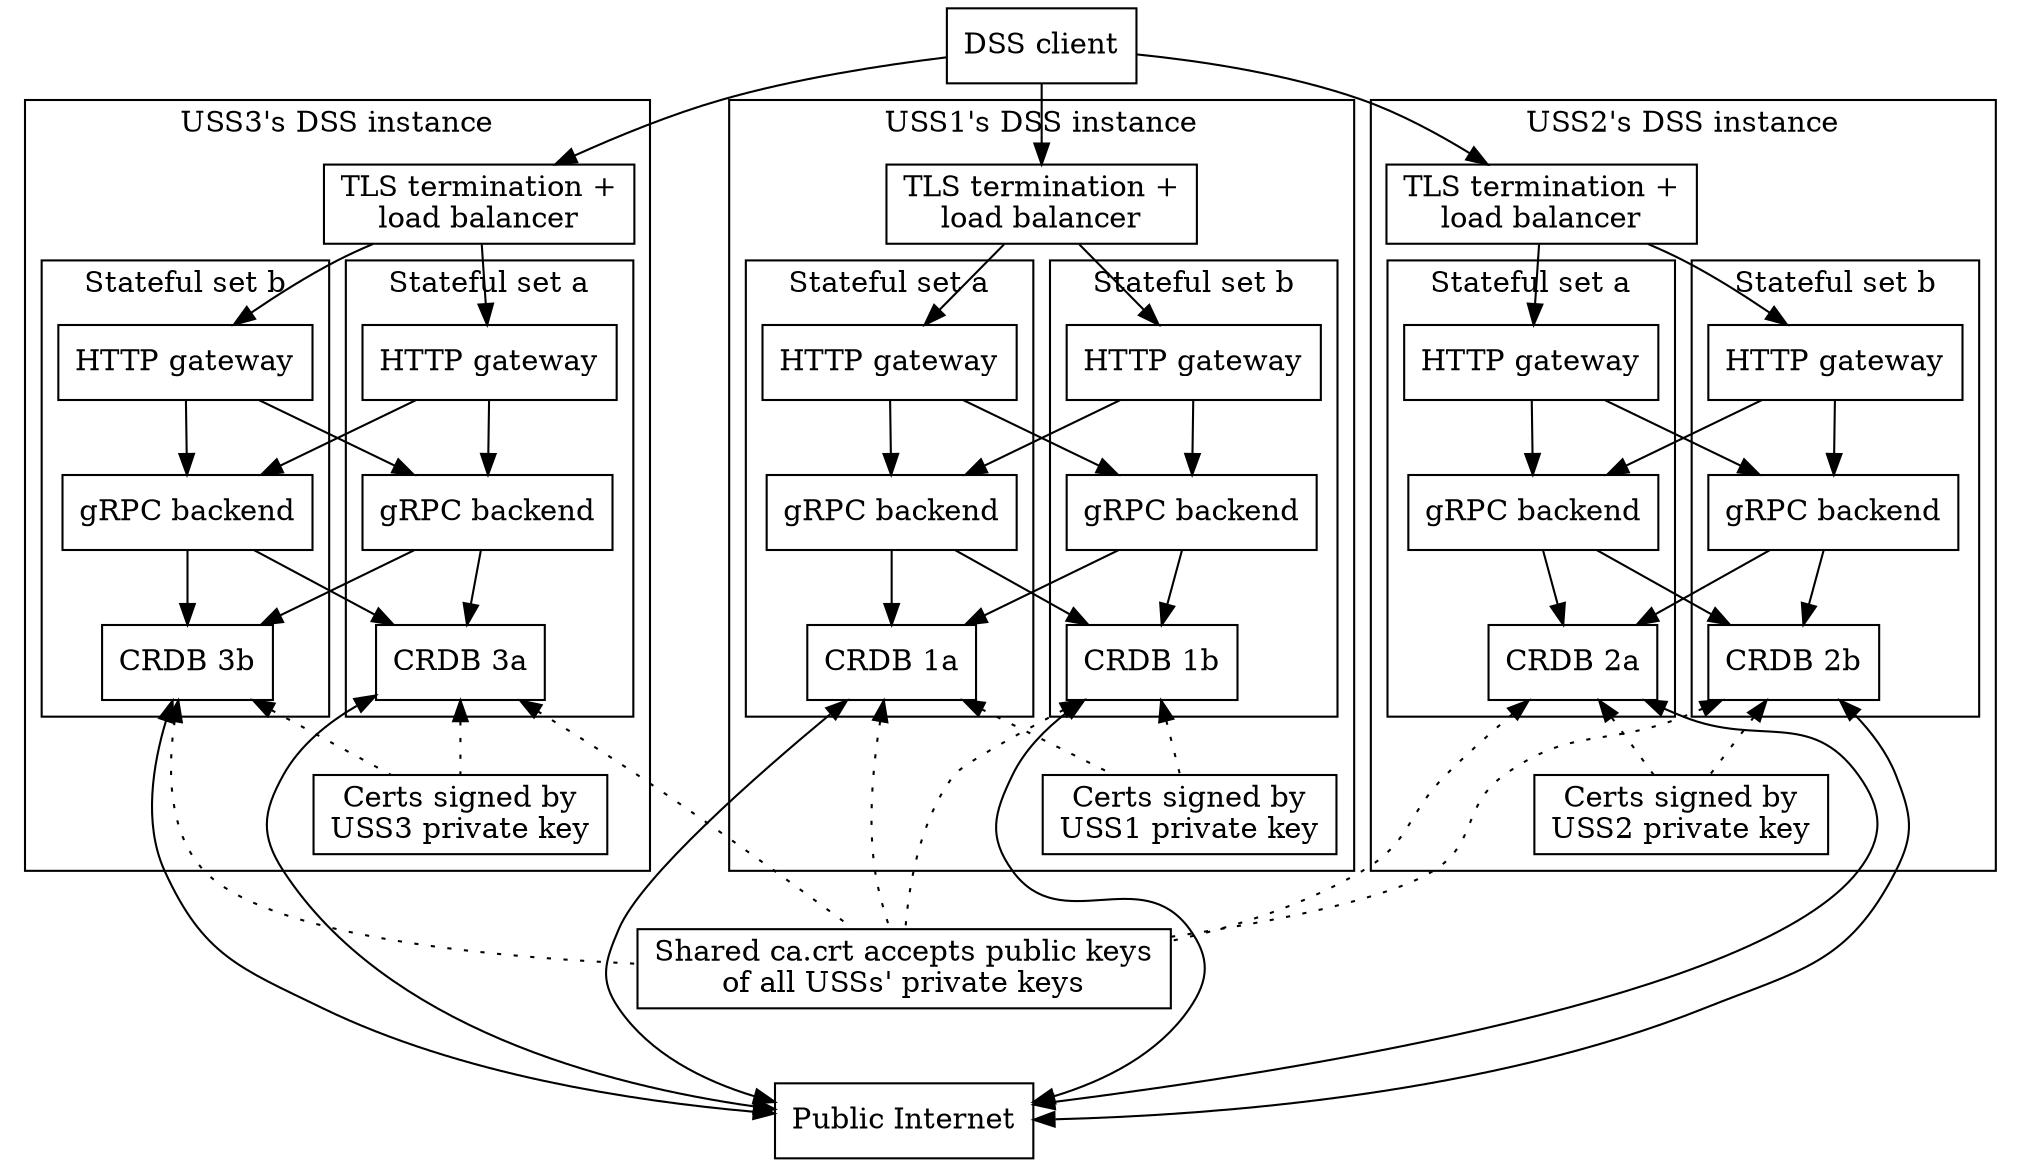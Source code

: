 // To render:
//   dot -Tpng -ogenerated/pool_architecture.png pool_architecture.gv
digraph G {
    node [shape=box];

    DSSClient [label="DSS client"]

    LoadBalancer1 [label="TLS termination +\nload balancer"]
    HTTPGateway1a [label="HTTP gateway"];
    HTTPGateway1b [label="HTTP gateway"];
    gRPCBackend1a [label="gRPC backend"];
    gRPCBackend1b [label="gRPC backend"];
    CRDB1a [label="CRDB 1a"];
    CRDB1b [label="CRDB 1b"];
    PrivateKey1 [label="Certs signed by\nUSS1 private key"]

    LoadBalancer2 [label="TLS termination +\nload balancer"]
    HTTPGateway2a [label="HTTP gateway"];
    HTTPGateway2b [label="HTTP gateway"];
    gRPCBackend2a [label="gRPC backend"];
    gRPCBackend2b [label="gRPC backend"];
    CRDB2a [label="CRDB 2a"];
    CRDB2b [label="CRDB 2b"];
    PrivateKey2 [label="Certs signed by\nUSS2 private key"]

    LoadBalancer3 [label="TLS termination +\nload balancer"]
    HTTPGateway3a [label="HTTP gateway"];
    HTTPGateway3b [label="HTTP gateway"];
    gRPCBackend3a [label="gRPC backend"];
    gRPCBackend3b [label="gRPC backend"];
    CRDB3a [label="CRDB 3a"];
    CRDB3b [label="CRDB 3b"];
    PrivateKey3 [label="Certs signed by\nUSS3 private key"]

    Certs [label="Shared ca.crt accepts public keys\nof all USSs' private keys"];
    PublicInternet [label="Public Internet"];

    subgraph cluster_0 {
    label="USS1's DSS instance"
    subgraph cluster_1 {
    label="Stateful set a";
    HTTPGateway1a -> gRPCBackend1a -> CRDB1a;
    }
    subgraph cluster_2 {
    label="Stateful set b";
    HTTPGateway1b -> gRPCBackend1b -> CRDB1b;
    }
    CRDB1a -> PrivateKey1 [dir=back,style=dotted];
    CRDB1b -> PrivateKey1 [dir=back,style=dotted];
    HTTPGateway1a -> gRPCBackend1b -> CRDB1a;
    HTTPGateway1b -> gRPCBackend1a -> CRDB1b;
    LoadBalancer1 -> HTTPGateway1a
    LoadBalancer1 -> HTTPGateway1b
    }

    subgraph cluster_4 {
    label="USS2's DSS instance"
    subgraph cluster_5 {
    label="Stateful set a";
    HTTPGateway2a -> gRPCBackend2a -> CRDB2a;
    }
    subgraph cluster_6 {
    label="Stateful set b";
    HTTPGateway2b -> gRPCBackend2b -> CRDB2b;
    }
    CRDB2a -> PrivateKey2 [dir=back,style=dotted];
    CRDB2b -> PrivateKey2 [dir=back,style=dotted];
    HTTPGateway2a -> gRPCBackend2b -> CRDB2a;
    HTTPGateway2b -> gRPCBackend2a -> CRDB2b;
    LoadBalancer2 -> HTTPGateway2a
    LoadBalancer2 -> HTTPGateway2b
    }

    subgraph cluster_8 {
    label="USS3's DSS instance"
    subgraph cluster_9 {
    label="Stateful set a";
    HTTPGateway3a -> gRPCBackend3a -> CRDB3a;
    }
    subgraph cluster_10 {
    label="Stateful set b";
    HTTPGateway3b -> gRPCBackend3b -> CRDB3b;
    }
    CRDB3a -> PrivateKey3 [dir=back,style=dotted];
    CRDB3b -> PrivateKey3 [dir=back,style=dotted];
    HTTPGateway3a -> gRPCBackend3b -> CRDB3a;
    HTTPGateway3b -> gRPCBackend3a -> CRDB3b;
    LoadBalancer3 -> HTTPGateway3a
    LoadBalancer3 -> HTTPGateway3b
    }

    DSSClient -> LoadBalancer1;
    DSSClient -> LoadBalancer2;
    DSSClient -> LoadBalancer3;

    CRDB1a -> Certs [dir=back,style=dotted];
    CRDB1b -> Certs [dir=back,style=dotted];
    CRDB2a -> Certs [dir=back,style=dotted];
    CRDB2b -> Certs [dir=back,style=dotted];
    CRDB3a -> Certs [dir=back,style=dotted];
    CRDB3b -> Certs [dir=back,style=dotted];

    CRDB1a -> PublicInternet [dir=both];
    CRDB1b -> PublicInternet [dir=both];
    CRDB2a -> PublicInternet [dir=both];
    CRDB2b -> PublicInternet [dir=both];
    CRDB3a -> PublicInternet [dir=both];
    CRDB3b -> PublicInternet [dir=both];

    PrivateKey1 -> Certs [dir=none,color=transparent];
    PrivateKey2 -> Certs [dir=none,color=transparent];
    PrivateKey3 -> Certs [dir=none,color=transparent];
    Certs -> PublicInternet [dir=none,color=transparent];
}
